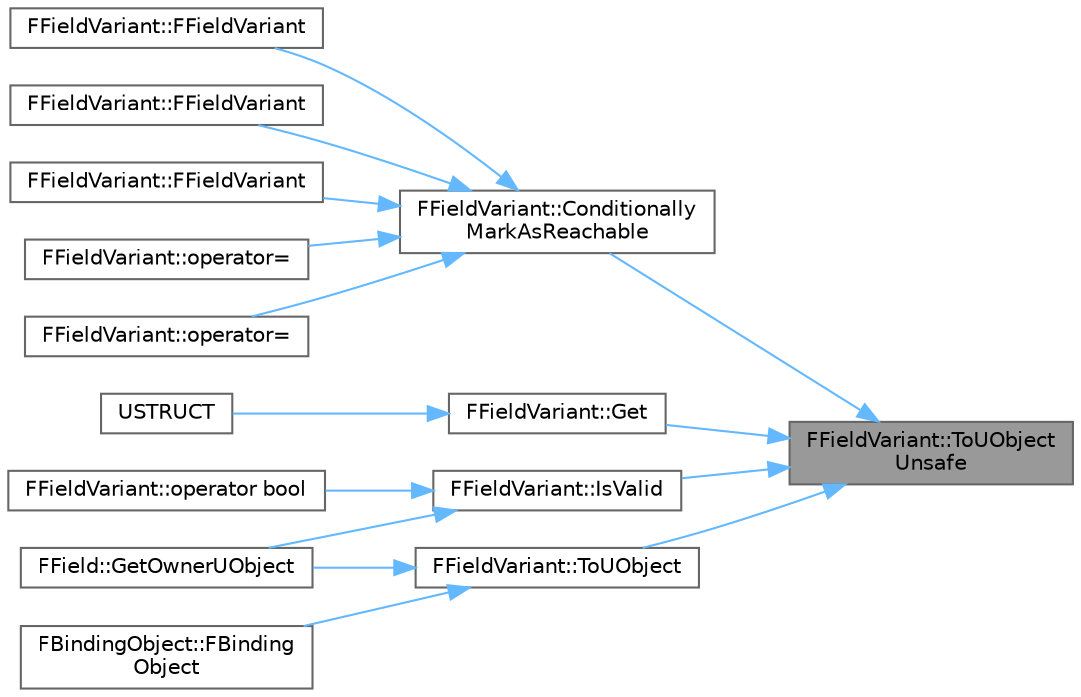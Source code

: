 digraph "FFieldVariant::ToUObjectUnsafe"
{
 // INTERACTIVE_SVG=YES
 // LATEX_PDF_SIZE
  bgcolor="transparent";
  edge [fontname=Helvetica,fontsize=10,labelfontname=Helvetica,labelfontsize=10];
  node [fontname=Helvetica,fontsize=10,shape=box,height=0.2,width=0.4];
  rankdir="RL";
  Node1 [id="Node000001",label="FFieldVariant::ToUObject\lUnsafe",height=0.2,width=0.4,color="gray40", fillcolor="grey60", style="filled", fontcolor="black",tooltip="FOR INTERNAL USE ONLY: Function that returns the owner as UObject without checking if it's actually a..."];
  Node1 -> Node2 [id="edge1_Node000001_Node000002",dir="back",color="steelblue1",style="solid",tooltip=" "];
  Node2 [id="Node000002",label="FFieldVariant::Conditionally\lMarkAsReachable",height=0.2,width=0.4,color="grey40", fillcolor="white", style="filled",URL="$d7/d01/classFFieldVariant.html#a7a9474abef5eb63cdc99cb71c2568272",tooltip=" "];
  Node2 -> Node3 [id="edge2_Node000002_Node000003",dir="back",color="steelblue1",style="solid",tooltip=" "];
  Node3 [id="Node000003",label="FFieldVariant::FFieldVariant",height=0.2,width=0.4,color="grey40", fillcolor="white", style="filled",URL="$d7/d01/classFFieldVariant.html#af7411ca15c4120a8a6d24bbe74085a6d",tooltip=" "];
  Node2 -> Node4 [id="edge3_Node000002_Node000004",dir="back",color="steelblue1",style="solid",tooltip=" "];
  Node4 [id="Node000004",label="FFieldVariant::FFieldVariant",height=0.2,width=0.4,color="grey40", fillcolor="white", style="filled",URL="$d7/d01/classFFieldVariant.html#a5d83605c9318dda23d5ffabee56b262a",tooltip=" "];
  Node2 -> Node5 [id="edge4_Node000002_Node000005",dir="back",color="steelblue1",style="solid",tooltip=" "];
  Node5 [id="Node000005",label="FFieldVariant::FFieldVariant",height=0.2,width=0.4,color="grey40", fillcolor="white", style="filled",URL="$d7/d01/classFFieldVariant.html#a3ccdbf6c94b4da2f3f4dd8c3bc130afc",tooltip=" "];
  Node2 -> Node6 [id="edge5_Node000002_Node000006",dir="back",color="steelblue1",style="solid",tooltip=" "];
  Node6 [id="Node000006",label="FFieldVariant::operator=",height=0.2,width=0.4,color="grey40", fillcolor="white", style="filled",URL="$d7/d01/classFFieldVariant.html#a62c1141df236cdfde7bc96e4232799eb",tooltip=" "];
  Node2 -> Node7 [id="edge6_Node000002_Node000007",dir="back",color="steelblue1",style="solid",tooltip=" "];
  Node7 [id="Node000007",label="FFieldVariant::operator=",height=0.2,width=0.4,color="grey40", fillcolor="white", style="filled",URL="$d7/d01/classFFieldVariant.html#a8902c2d89d2f991c055d64127bda79e4",tooltip=" "];
  Node1 -> Node8 [id="edge7_Node000001_Node000008",dir="back",color="steelblue1",style="solid",tooltip=" "];
  Node8 [id="Node000008",label="FFieldVariant::Get",height=0.2,width=0.4,color="grey40", fillcolor="white", style="filled",URL="$d7/d01/classFFieldVariant.html#a41f0fab65e52ee3a99bbe1b1f1f84d87",tooltip=" "];
  Node8 -> Node9 [id="edge8_Node000008_Node000009",dir="back",color="steelblue1",style="solid",tooltip=" "];
  Node9 [id="Node000009",label="USTRUCT",height=0.2,width=0.4,color="grey40", fillcolor="white", style="filled",URL="$dc/d3d/MemberReference_8h.html#ab9b7ba5c716e698af0490dad9795da5f",tooltip=" "];
  Node1 -> Node10 [id="edge9_Node000001_Node000010",dir="back",color="steelblue1",style="solid",tooltip=" "];
  Node10 [id="Node000010",label="FFieldVariant::IsValid",height=0.2,width=0.4,color="grey40", fillcolor="white", style="filled",URL="$d7/d01/classFFieldVariant.html#a931666a592f3df396e3f0df0093d1779",tooltip=" "];
  Node10 -> Node11 [id="edge10_Node000010_Node000011",dir="back",color="steelblue1",style="solid",tooltip=" "];
  Node11 [id="Node000011",label="FField::GetOwnerUObject",height=0.2,width=0.4,color="grey40", fillcolor="white", style="filled",URL="$d5/d7d/classFField.html#ae633a4f68528eb047cf9fca407bf6af9",tooltip="Goes up the outer chain to look for a UObject."];
  Node10 -> Node12 [id="edge11_Node000010_Node000012",dir="back",color="steelblue1",style="solid",tooltip=" "];
  Node12 [id="Node000012",label="FFieldVariant::operator bool",height=0.2,width=0.4,color="grey40", fillcolor="white", style="filled",URL="$d7/d01/classFFieldVariant.html#aa0169da380a9ef12a88df86a7defca4b",tooltip=" "];
  Node1 -> Node13 [id="edge12_Node000001_Node000013",dir="back",color="steelblue1",style="solid",tooltip=" "];
  Node13 [id="Node000013",label="FFieldVariant::ToUObject",height=0.2,width=0.4,color="grey40", fillcolor="white", style="filled",URL="$d7/d01/classFFieldVariant.html#a27e4184639c0346a13494b28777942de",tooltip=" "];
  Node13 -> Node14 [id="edge13_Node000013_Node000014",dir="back",color="steelblue1",style="solid",tooltip=" "];
  Node14 [id="Node000014",label="FBindingObject::FBinding\lObject",height=0.2,width=0.4,color="grey40", fillcolor="white", style="filled",URL="$dc/da7/classFBindingObject.html#a114933c8cc52b76e5ff21b52a8d72dc0",tooltip=" "];
  Node13 -> Node11 [id="edge14_Node000013_Node000011",dir="back",color="steelblue1",style="solid",tooltip=" "];
}
